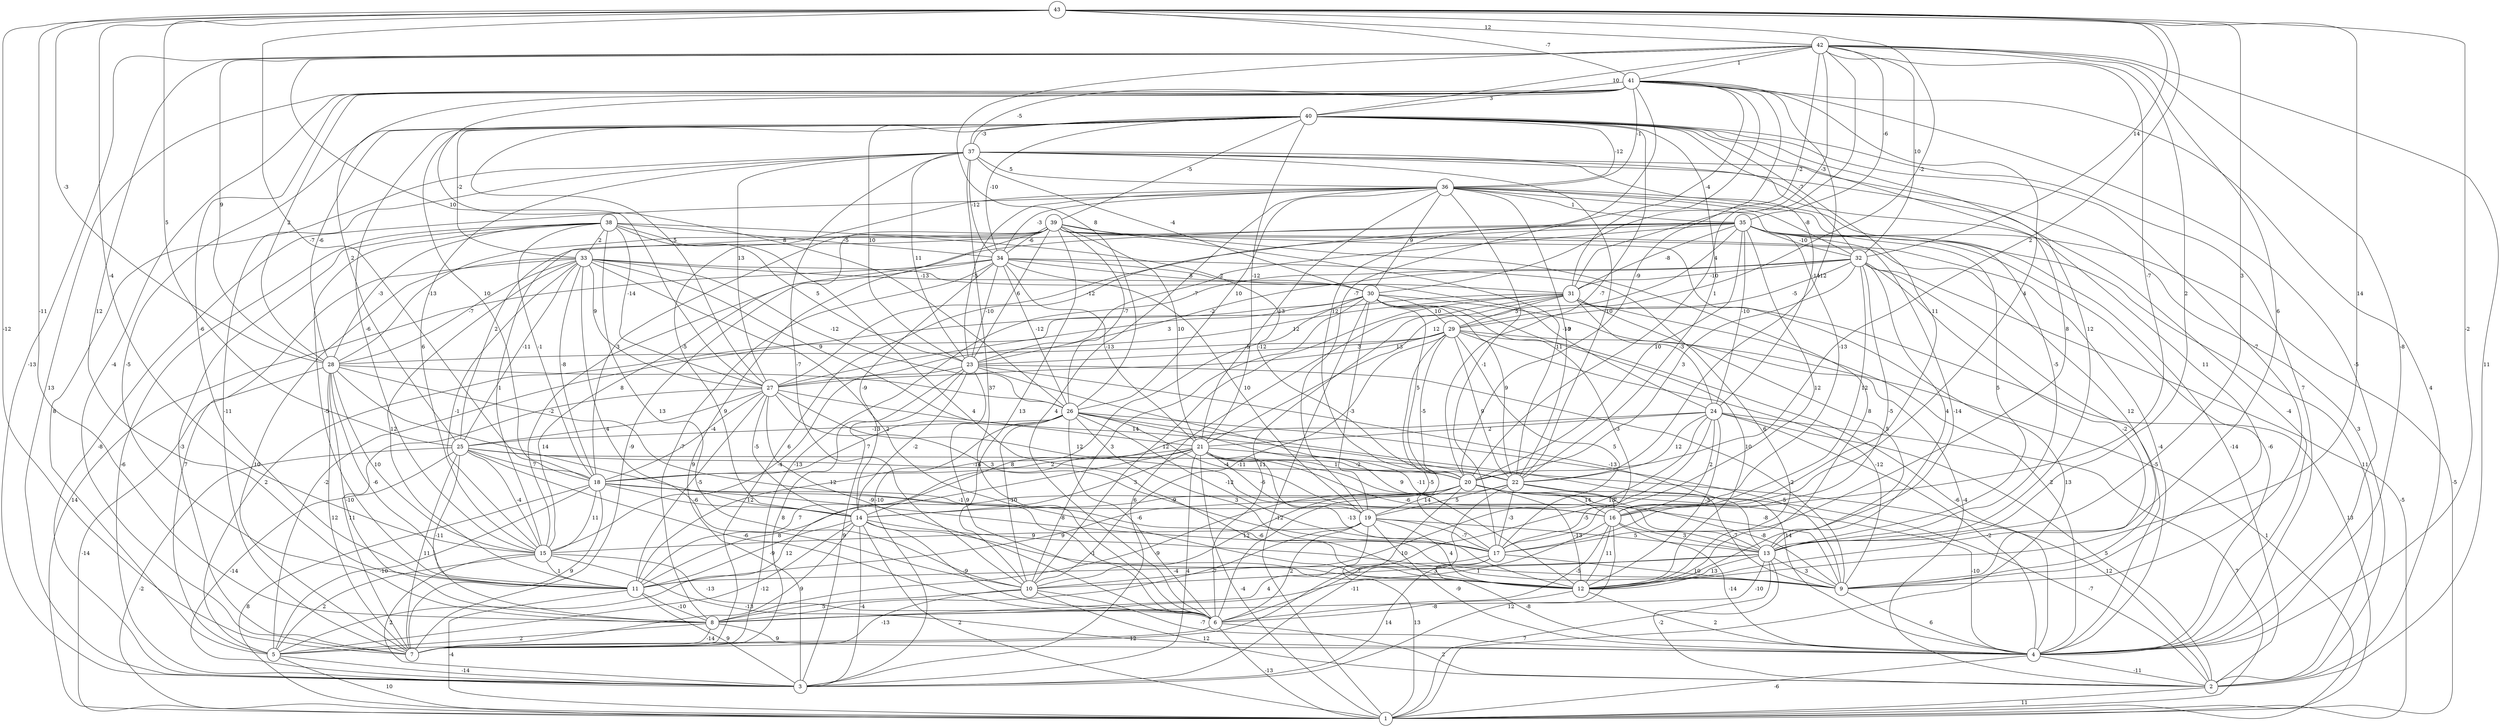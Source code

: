 graph { 
	 fontname="Helvetica,Arial,sans-serif" 
	 node [shape = circle]; 
	 43 -- 4 [label = "-2"];
	 43 -- 7 [label = "-12"];
	 43 -- 8 [label = "-11"];
	 43 -- 12 [label = "14"];
	 43 -- 13 [label = "3"];
	 43 -- 15 [label = "-4"];
	 43 -- 18 [label = "-7"];
	 43 -- 20 [label = "2"];
	 43 -- 25 [label = "5"];
	 43 -- 28 [label = "-3"];
	 43 -- 29 [label = "-2"];
	 43 -- 32 [label = "14"];
	 43 -- 41 [label = "-7"];
	 43 -- 42 [label = "12"];
	 42 -- 2 [label = "11"];
	 42 -- 3 [label = "-13"];
	 42 -- 4 [label = "-8"];
	 42 -- 11 [label = "12"];
	 42 -- 12 [label = "6"];
	 42 -- 13 [label = "2"];
	 42 -- 16 [label = "-7"];
	 42 -- 20 [label = "4"];
	 42 -- 26 [label = "8"];
	 42 -- 27 [label = "10"];
	 42 -- 28 [label = "9"];
	 42 -- 30 [label = "-2"];
	 42 -- 31 [label = "-3"];
	 42 -- 32 [label = "10"];
	 42 -- 35 [label = "-6"];
	 42 -- 40 [label = "10"];
	 42 -- 41 [label = "1"];
	 41 -- 2 [label = "4"];
	 41 -- 3 [label = "13"];
	 41 -- 4 [label = "-5"];
	 41 -- 7 [label = "-4"];
	 41 -- 11 [label = "-6"];
	 41 -- 16 [label = "4"];
	 41 -- 17 [label = "12"];
	 41 -- 19 [label = "-7"];
	 41 -- 20 [label = "-9"];
	 41 -- 22 [label = "-12"];
	 41 -- 25 [label = "2"];
	 41 -- 26 [label = "8"];
	 41 -- 28 [label = "2"];
	 41 -- 31 [label = "-4"];
	 41 -- 36 [label = "-1"];
	 41 -- 37 [label = "-5"];
	 41 -- 40 [label = "3"];
	 40 -- 4 [label = "7"];
	 40 -- 8 [label = "-5"];
	 40 -- 9 [label = "-7"];
	 40 -- 13 [label = "12"];
	 40 -- 15 [label = "-6"];
	 40 -- 16 [label = "11"];
	 40 -- 17 [label = "8"];
	 40 -- 18 [label = "10"];
	 40 -- 20 [label = "-7"];
	 40 -- 21 [label = "-12"];
	 40 -- 22 [label = "1"];
	 40 -- 23 [label = "10"];
	 40 -- 27 [label = "5"];
	 40 -- 28 [label = "-6"];
	 40 -- 32 [label = "-7"];
	 40 -- 33 [label = "-2"];
	 40 -- 34 [label = "-10"];
	 40 -- 36 [label = "-12"];
	 40 -- 37 [label = "-3"];
	 40 -- 39 [label = "-5"];
	 39 -- 1 [label = "13"];
	 39 -- 3 [label = "9"];
	 39 -- 4 [label = "-4"];
	 39 -- 7 [label = "-9"];
	 39 -- 9 [label = "12"];
	 39 -- 10 [label = "13"];
	 39 -- 12 [label = "8"];
	 39 -- 15 [label = "1"];
	 39 -- 18 [label = "3"];
	 39 -- 21 [label = "10"];
	 39 -- 22 [label = "11"];
	 39 -- 23 [label = "6"];
	 39 -- 26 [label = "-7"];
	 39 -- 28 [label = "-13"];
	 39 -- 34 [label = "-6"];
	 38 -- 3 [label = "-6"];
	 38 -- 7 [label = "-3"];
	 38 -- 10 [label = "13"];
	 38 -- 11 [label = "-5"];
	 38 -- 12 [label = "4"];
	 38 -- 18 [label = "-1"];
	 38 -- 20 [label = "-12"];
	 38 -- 23 [label = "5"];
	 38 -- 27 [label = "-14"];
	 38 -- 28 [label = "-3"];
	 38 -- 33 [label = "2"];
	 38 -- 34 [label = "-5"];
	 37 -- 2 [label = "3"];
	 37 -- 4 [label = "-4"];
	 37 -- 5 [label = "8"];
	 37 -- 6 [label = "3"];
	 37 -- 7 [label = "-11"];
	 37 -- 9 [label = "11"];
	 37 -- 10 [label = "-7"];
	 37 -- 15 [label = "6"];
	 37 -- 22 [label = "10"];
	 37 -- 23 [label = "11"];
	 37 -- 24 [label = "-14"];
	 37 -- 27 [label = "13"];
	 37 -- 30 [label = "-4"];
	 37 -- 34 [label = "-12"];
	 37 -- 36 [label = "5"];
	 36 -- 2 [label = "-14"];
	 36 -- 3 [label = "-8"];
	 36 -- 6 [label = "4"];
	 36 -- 13 [label = "-5"];
	 36 -- 14 [label = "-5"];
	 36 -- 16 [label = "-13"];
	 36 -- 17 [label = "-1"];
	 36 -- 21 [label = "-13"];
	 36 -- 22 [label = "-9"];
	 36 -- 23 [label = "-5"];
	 36 -- 26 [label = "10"];
	 36 -- 30 [label = "9"];
	 36 -- 32 [label = "-8"];
	 36 -- 34 [label = "-3"];
	 36 -- 35 [label = "1"];
	 35 -- 1 [label = "-5"];
	 35 -- 2 [label = "11"];
	 35 -- 4 [label = "-6"];
	 35 -- 7 [label = "6"];
	 35 -- 12 [label = "-14"];
	 35 -- 13 [label = "5"];
	 35 -- 15 [label = "8"];
	 35 -- 17 [label = "12"];
	 35 -- 20 [label = "10"];
	 35 -- 21 [label = "12"];
	 35 -- 23 [label = "-7"];
	 35 -- 24 [label = "-10"];
	 35 -- 25 [label = "2"];
	 35 -- 27 [label = "-12"];
	 35 -- 31 [label = "-8"];
	 35 -- 32 [label = "-10"];
	 34 -- 1 [label = "14"];
	 34 -- 8 [label = "-7"];
	 34 -- 12 [label = "6"];
	 34 -- 14 [label = "-9"];
	 34 -- 15 [label = "-2"];
	 34 -- 19 [label = "10"];
	 34 -- 21 [label = "-13"];
	 34 -- 23 [label = "-10"];
	 34 -- 26 [label = "-12"];
	 34 -- 30 [label = "8"];
	 34 -- 31 [label = "2"];
	 33 -- 5 [label = "7"];
	 33 -- 7 [label = "10"];
	 33 -- 10 [label = "4"];
	 33 -- 11 [label = "12"];
	 33 -- 12 [label = "2"];
	 33 -- 15 [label = "-1"];
	 33 -- 18 [label = "-8"];
	 33 -- 21 [label = "9"];
	 33 -- 24 [label = "-12"];
	 33 -- 25 [label = "-11"];
	 33 -- 26 [label = "-12"];
	 33 -- 27 [label = "9"];
	 33 -- 28 [label = "-7"];
	 33 -- 30 [label = "-13"];
	 32 -- 1 [label = "-5"];
	 32 -- 4 [label = "-5"];
	 32 -- 7 [label = "-13"];
	 32 -- 9 [label = "-2"];
	 32 -- 13 [label = "4"];
	 32 -- 16 [label = "12"];
	 32 -- 17 [label = "-5"];
	 32 -- 20 [label = "3"];
	 32 -- 23 [label = "-2"];
	 32 -- 29 [label = "-5"];
	 32 -- 31 [label = "-10"];
	 31 -- 1 [label = "13"];
	 31 -- 3 [label = "6"];
	 31 -- 4 [label = "2"];
	 31 -- 5 [label = "2"];
	 31 -- 6 [label = "11"];
	 31 -- 10 [label = "12"];
	 31 -- 13 [label = "5"];
	 31 -- 24 [label = "-3"];
	 31 -- 27 [label = "12"];
	 31 -- 29 [label = "5"];
	 30 -- 1 [label = "-12"];
	 30 -- 2 [label = "-4"];
	 30 -- 3 [label = "-10"];
	 30 -- 5 [label = "-2"];
	 30 -- 10 [label = "3"];
	 30 -- 12 [label = "10"];
	 30 -- 17 [label = "-3"];
	 30 -- 19 [label = "-3"];
	 30 -- 20 [label = "5"];
	 30 -- 22 [label = "9"];
	 30 -- 27 [label = "3"];
	 30 -- 29 [label = "10"];
	 29 -- 1 [label = "1"];
	 29 -- 4 [label = "-6"];
	 29 -- 6 [label = "-5"];
	 29 -- 9 [label = "-12"];
	 29 -- 10 [label = "-11"];
	 29 -- 17 [label = "5"];
	 29 -- 20 [label = "-5"];
	 29 -- 22 [label = "9"];
	 29 -- 23 [label = "3"];
	 29 -- 27 [label = "13"];
	 29 -- 28 [label = "-5"];
	 28 -- 1 [label = "-14"];
	 28 -- 7 [label = "12"];
	 28 -- 8 [label = "-10"];
	 28 -- 11 [label = "-6"];
	 28 -- 12 [label = "12"];
	 28 -- 14 [label = "14"];
	 28 -- 15 [label = "10"];
	 28 -- 26 [label = "7"];
	 27 -- 6 [label = "-9"];
	 27 -- 7 [label = "11"];
	 27 -- 11 [label = "-5"];
	 27 -- 14 [label = "-5"];
	 27 -- 16 [label = "12"];
	 27 -- 17 [label = "3"];
	 27 -- 18 [label = "-4"];
	 27 -- 22 [label = "14"];
	 27 -- 25 [label = "9"];
	 26 -- 4 [label = "14"];
	 26 -- 6 [label = "-6"];
	 26 -- 9 [label = "-5"];
	 26 -- 10 [label = "-10"];
	 26 -- 11 [label = "12"];
	 26 -- 12 [label = "3"];
	 26 -- 13 [label = "9"];
	 26 -- 16 [label = "-4"];
	 26 -- 17 [label = "-12"];
	 26 -- 18 [label = "7"];
	 26 -- 25 [label = "-13"];
	 25 -- 1 [label = "-2"];
	 25 -- 3 [label = "-14"];
	 25 -- 6 [label = "-6"];
	 25 -- 7 [label = "11"];
	 25 -- 8 [label = "-11"];
	 25 -- 15 [label = "-4"];
	 25 -- 18 [label = "7"];
	 25 -- 20 [label = "-14"];
	 25 -- 22 [label = "-2"];
	 24 -- 1 [label = "7"];
	 24 -- 2 [label = "5"];
	 24 -- 4 [label = "-2"];
	 24 -- 6 [label = "-5"];
	 24 -- 10 [label = "13"];
	 24 -- 12 [label = "-3"];
	 24 -- 14 [label = "8"];
	 24 -- 16 [label = "2"];
	 24 -- 21 [label = "2"];
	 24 -- 22 [label = "12"];
	 23 -- 3 [label = "9"];
	 23 -- 6 [label = "9"];
	 23 -- 7 [label = "8"];
	 23 -- 9 [label = "-2"];
	 23 -- 12 [label = "-11"];
	 23 -- 13 [label = "-13"];
	 23 -- 14 [label = "-2"];
	 23 -- 15 [label = "-4"];
	 22 -- 3 [label = "-11"];
	 22 -- 9 [label = "-7"];
	 22 -- 11 [label = "9"];
	 22 -- 16 [label = "7"];
	 22 -- 17 [label = "-3"];
	 22 -- 19 [label = "5"];
	 21 -- 1 [label = "-4"];
	 21 -- 2 [label = "12"];
	 21 -- 3 [label = "4"];
	 21 -- 5 [label = "12"];
	 21 -- 9 [label = "-8"];
	 21 -- 11 [label = "7"];
	 21 -- 12 [label = "-13"];
	 21 -- 13 [label = "-6"];
	 21 -- 14 [label = "3"];
	 21 -- 18 [label = "2"];
	 21 -- 19 [label = "-6"];
	 21 -- 20 [label = "1"];
	 20 -- 2 [label = "-7"];
	 20 -- 4 [label = "-10"];
	 20 -- 7 [label = "7"];
	 20 -- 8 [label = "-9"];
	 20 -- 9 [label = "-8"];
	 20 -- 10 [label = "12"];
	 20 -- 11 [label = "8"];
	 20 -- 12 [label = "-13"];
	 20 -- 14 [label = "-9"];
	 20 -- 16 [label = "14"];
	 20 -- 19 [label = "14"];
	 19 -- 1 [label = "13"];
	 19 -- 4 [label = "-9"];
	 19 -- 6 [label = "2"];
	 19 -- 8 [label = "-7"];
	 19 -- 12 [label = "4"];
	 19 -- 13 [label = "5"];
	 19 -- 15 [label = "9"];
	 19 -- 17 [label = "-7"];
	 18 -- 1 [label = "8"];
	 18 -- 5 [label = "-10"];
	 18 -- 7 [label = "9"];
	 18 -- 9 [label = "-6"];
	 18 -- 14 [label = "-6"];
	 18 -- 15 [label = "11"];
	 18 -- 16 [label = "-1"];
	 18 -- 17 [label = "-8"];
	 17 -- 3 [label = "14"];
	 17 -- 4 [label = "-8"];
	 17 -- 8 [label = "4"];
	 17 -- 9 [label = "10"];
	 16 -- 3 [label = "12"];
	 16 -- 4 [label = "-14"];
	 16 -- 6 [label = "-5"];
	 16 -- 8 [label = "1"];
	 16 -- 12 [label = "11"];
	 16 -- 13 [label = "3"];
	 15 -- 3 [label = "2"];
	 15 -- 4 [label = "-13"];
	 15 -- 5 [label = "2"];
	 15 -- 6 [label = "-13"];
	 15 -- 11 [label = "1"];
	 14 -- 1 [label = "2"];
	 14 -- 3 [label = "-4"];
	 14 -- 5 [label = "-12"];
	 14 -- 6 [label = "-9"];
	 14 -- 7 [label = "9"];
	 14 -- 9 [label = "10"];
	 14 -- 11 [label = "-9"];
	 14 -- 12 [label = "-1"];
	 13 -- 1 [label = "7"];
	 13 -- 2 [label = "-2"];
	 13 -- 8 [label = "-10"];
	 13 -- 9 [label = "3"];
	 13 -- 10 [label = "3"];
	 13 -- 11 [label = "-4"];
	 13 -- 12 [label = "13"];
	 12 -- 4 [label = "2"];
	 12 -- 6 [label = "-8"];
	 11 -- 1 [label = "-4"];
	 11 -- 3 [label = "9"];
	 11 -- 8 [label = "-10"];
	 10 -- 2 [label = "12"];
	 10 -- 4 [label = "-7"];
	 10 -- 7 [label = "-13"];
	 10 -- 8 [label = "5"];
	 9 -- 4 [label = "6"];
	 8 -- 4 [label = "9"];
	 8 -- 5 [label = "2"];
	 8 -- 7 [label = "-14"];
	 6 -- 1 [label = "-13"];
	 6 -- 2 [label = "2"];
	 6 -- 5 [label = "12"];
	 5 -- 1 [label = "10"];
	 5 -- 3 [label = "-14"];
	 4 -- 1 [label = "-6"];
	 4 -- 2 [label = "-11"];
	 2 -- 1 [label = "11"];
	 1;
	 2;
	 3;
	 4;
	 5;
	 6;
	 7;
	 8;
	 9;
	 10;
	 11;
	 12;
	 13;
	 14;
	 15;
	 16;
	 17;
	 18;
	 19;
	 20;
	 21;
	 22;
	 23;
	 24;
	 25;
	 26;
	 27;
	 28;
	 29;
	 30;
	 31;
	 32;
	 33;
	 34;
	 35;
	 36;
	 37;
	 38;
	 39;
	 40;
	 41;
	 42;
	 43;
}
